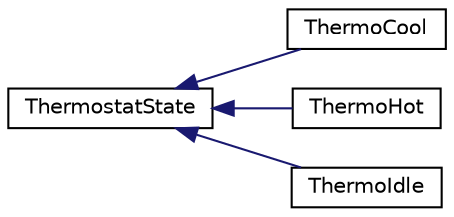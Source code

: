 digraph "Graphical Class Hierarchy"
{
 // LATEX_PDF_SIZE
  edge [fontname="Helvetica",fontsize="10",labelfontname="Helvetica",labelfontsize="10"];
  node [fontname="Helvetica",fontsize="10",shape=record];
  rankdir="LR";
  Node0 [label="ThermostatState",height=0.2,width=0.4,color="black", fillcolor="white", style="filled",URL="$classThermostatState.html",tooltip=" "];
  Node0 -> Node1 [dir="back",color="midnightblue",fontsize="10",style="solid",fontname="Helvetica"];
  Node1 [label="ThermoCool",height=0.2,width=0.4,color="black", fillcolor="white", style="filled",URL="$classThermoCool.html",tooltip=" "];
  Node0 -> Node2 [dir="back",color="midnightblue",fontsize="10",style="solid",fontname="Helvetica"];
  Node2 [label="ThermoHot",height=0.2,width=0.4,color="black", fillcolor="white", style="filled",URL="$classThermoHot.html",tooltip=" "];
  Node0 -> Node3 [dir="back",color="midnightblue",fontsize="10",style="solid",fontname="Helvetica"];
  Node3 [label="ThermoIdle",height=0.2,width=0.4,color="black", fillcolor="white", style="filled",URL="$classThermoIdle.html",tooltip=" "];
}
